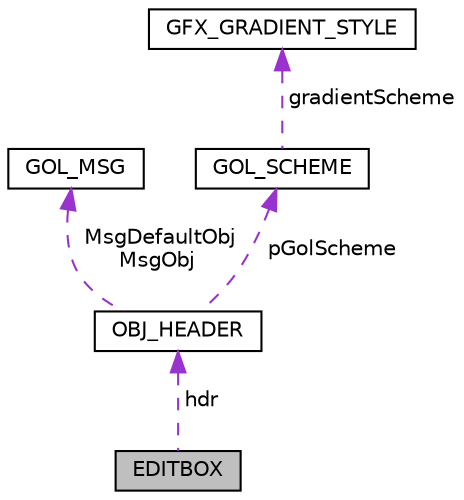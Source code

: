 digraph "EDITBOX"
{
  edge [fontname="Helvetica",fontsize="10",labelfontname="Helvetica",labelfontsize="10"];
  node [fontname="Helvetica",fontsize="10",shape=record];
  Node1 [label="EDITBOX",height=0.2,width=0.4,color="black", fillcolor="grey75", style="filled", fontcolor="black"];
  Node2 -> Node1 [dir="back",color="darkorchid3",fontsize="10",style="dashed",label=" hdr" ,fontname="Helvetica"];
  Node2 [label="OBJ_HEADER",height=0.2,width=0.4,color="black", fillcolor="white", style="filled",URL="$struct_o_b_j___h_e_a_d_e_r.html"];
  Node3 -> Node2 [dir="back",color="darkorchid3",fontsize="10",style="dashed",label=" MsgDefaultObj\nMsgObj" ,fontname="Helvetica"];
  Node3 [label="GOL_MSG",height=0.2,width=0.4,color="black", fillcolor="white", style="filled",URL="$struct_g_o_l___m_s_g.html"];
  Node4 -> Node2 [dir="back",color="darkorchid3",fontsize="10",style="dashed",label=" pGolScheme" ,fontname="Helvetica"];
  Node4 [label="GOL_SCHEME",height=0.2,width=0.4,color="black", fillcolor="white", style="filled",URL="$struct_g_o_l___s_c_h_e_m_e.html"];
  Node5 -> Node4 [dir="back",color="darkorchid3",fontsize="10",style="dashed",label=" gradientScheme" ,fontname="Helvetica"];
  Node5 [label="GFX_GRADIENT_STYLE",height=0.2,width=0.4,color="black", fillcolor="white", style="filled",URL="$struct_g_f_x___g_r_a_d_i_e_n_t___s_t_y_l_e.html"];
}
